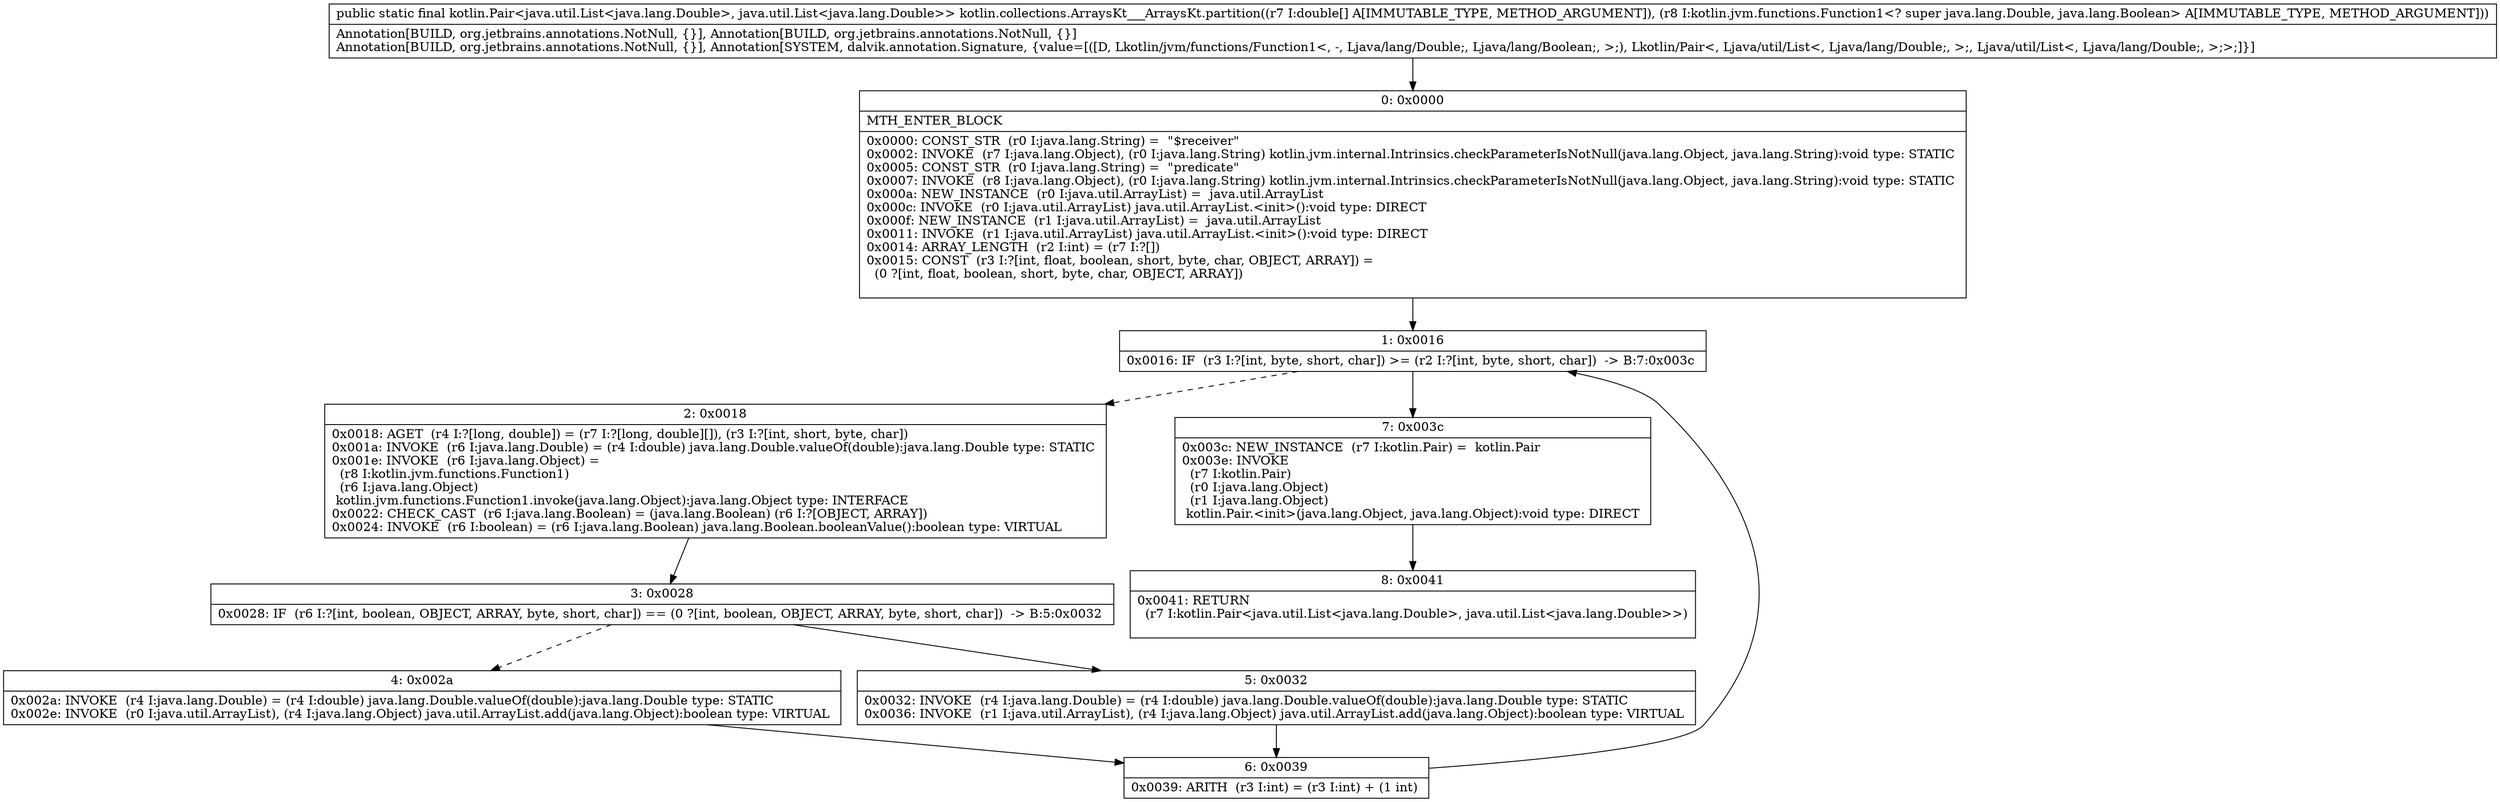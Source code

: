 digraph "CFG forkotlin.collections.ArraysKt___ArraysKt.partition([DLkotlin\/jvm\/functions\/Function1;)Lkotlin\/Pair;" {
Node_0 [shape=record,label="{0\:\ 0x0000|MTH_ENTER_BLOCK\l|0x0000: CONST_STR  (r0 I:java.lang.String) =  \"$receiver\" \l0x0002: INVOKE  (r7 I:java.lang.Object), (r0 I:java.lang.String) kotlin.jvm.internal.Intrinsics.checkParameterIsNotNull(java.lang.Object, java.lang.String):void type: STATIC \l0x0005: CONST_STR  (r0 I:java.lang.String) =  \"predicate\" \l0x0007: INVOKE  (r8 I:java.lang.Object), (r0 I:java.lang.String) kotlin.jvm.internal.Intrinsics.checkParameterIsNotNull(java.lang.Object, java.lang.String):void type: STATIC \l0x000a: NEW_INSTANCE  (r0 I:java.util.ArrayList) =  java.util.ArrayList \l0x000c: INVOKE  (r0 I:java.util.ArrayList) java.util.ArrayList.\<init\>():void type: DIRECT \l0x000f: NEW_INSTANCE  (r1 I:java.util.ArrayList) =  java.util.ArrayList \l0x0011: INVOKE  (r1 I:java.util.ArrayList) java.util.ArrayList.\<init\>():void type: DIRECT \l0x0014: ARRAY_LENGTH  (r2 I:int) = (r7 I:?[]) \l0x0015: CONST  (r3 I:?[int, float, boolean, short, byte, char, OBJECT, ARRAY]) = \l  (0 ?[int, float, boolean, short, byte, char, OBJECT, ARRAY])\l \l}"];
Node_1 [shape=record,label="{1\:\ 0x0016|0x0016: IF  (r3 I:?[int, byte, short, char]) \>= (r2 I:?[int, byte, short, char])  \-\> B:7:0x003c \l}"];
Node_2 [shape=record,label="{2\:\ 0x0018|0x0018: AGET  (r4 I:?[long, double]) = (r7 I:?[long, double][]), (r3 I:?[int, short, byte, char]) \l0x001a: INVOKE  (r6 I:java.lang.Double) = (r4 I:double) java.lang.Double.valueOf(double):java.lang.Double type: STATIC \l0x001e: INVOKE  (r6 I:java.lang.Object) = \l  (r8 I:kotlin.jvm.functions.Function1)\l  (r6 I:java.lang.Object)\l kotlin.jvm.functions.Function1.invoke(java.lang.Object):java.lang.Object type: INTERFACE \l0x0022: CHECK_CAST  (r6 I:java.lang.Boolean) = (java.lang.Boolean) (r6 I:?[OBJECT, ARRAY]) \l0x0024: INVOKE  (r6 I:boolean) = (r6 I:java.lang.Boolean) java.lang.Boolean.booleanValue():boolean type: VIRTUAL \l}"];
Node_3 [shape=record,label="{3\:\ 0x0028|0x0028: IF  (r6 I:?[int, boolean, OBJECT, ARRAY, byte, short, char]) == (0 ?[int, boolean, OBJECT, ARRAY, byte, short, char])  \-\> B:5:0x0032 \l}"];
Node_4 [shape=record,label="{4\:\ 0x002a|0x002a: INVOKE  (r4 I:java.lang.Double) = (r4 I:double) java.lang.Double.valueOf(double):java.lang.Double type: STATIC \l0x002e: INVOKE  (r0 I:java.util.ArrayList), (r4 I:java.lang.Object) java.util.ArrayList.add(java.lang.Object):boolean type: VIRTUAL \l}"];
Node_5 [shape=record,label="{5\:\ 0x0032|0x0032: INVOKE  (r4 I:java.lang.Double) = (r4 I:double) java.lang.Double.valueOf(double):java.lang.Double type: STATIC \l0x0036: INVOKE  (r1 I:java.util.ArrayList), (r4 I:java.lang.Object) java.util.ArrayList.add(java.lang.Object):boolean type: VIRTUAL \l}"];
Node_6 [shape=record,label="{6\:\ 0x0039|0x0039: ARITH  (r3 I:int) = (r3 I:int) + (1 int) \l}"];
Node_7 [shape=record,label="{7\:\ 0x003c|0x003c: NEW_INSTANCE  (r7 I:kotlin.Pair) =  kotlin.Pair \l0x003e: INVOKE  \l  (r7 I:kotlin.Pair)\l  (r0 I:java.lang.Object)\l  (r1 I:java.lang.Object)\l kotlin.Pair.\<init\>(java.lang.Object, java.lang.Object):void type: DIRECT \l}"];
Node_8 [shape=record,label="{8\:\ 0x0041|0x0041: RETURN  \l  (r7 I:kotlin.Pair\<java.util.List\<java.lang.Double\>, java.util.List\<java.lang.Double\>\>)\l \l}"];
MethodNode[shape=record,label="{public static final kotlin.Pair\<java.util.List\<java.lang.Double\>, java.util.List\<java.lang.Double\>\> kotlin.collections.ArraysKt___ArraysKt.partition((r7 I:double[] A[IMMUTABLE_TYPE, METHOD_ARGUMENT]), (r8 I:kotlin.jvm.functions.Function1\<? super java.lang.Double, java.lang.Boolean\> A[IMMUTABLE_TYPE, METHOD_ARGUMENT]))  | Annotation[BUILD, org.jetbrains.annotations.NotNull, \{\}], Annotation[BUILD, org.jetbrains.annotations.NotNull, \{\}]\lAnnotation[BUILD, org.jetbrains.annotations.NotNull, \{\}], Annotation[SYSTEM, dalvik.annotation.Signature, \{value=[([D, Lkotlin\/jvm\/functions\/Function1\<, \-, Ljava\/lang\/Double;, Ljava\/lang\/Boolean;, \>;), Lkotlin\/Pair\<, Ljava\/util\/List\<, Ljava\/lang\/Double;, \>;, Ljava\/util\/List\<, Ljava\/lang\/Double;, \>;\>;]\}]\l}"];
MethodNode -> Node_0;
Node_0 -> Node_1;
Node_1 -> Node_2[style=dashed];
Node_1 -> Node_7;
Node_2 -> Node_3;
Node_3 -> Node_4[style=dashed];
Node_3 -> Node_5;
Node_4 -> Node_6;
Node_5 -> Node_6;
Node_6 -> Node_1;
Node_7 -> Node_8;
}

